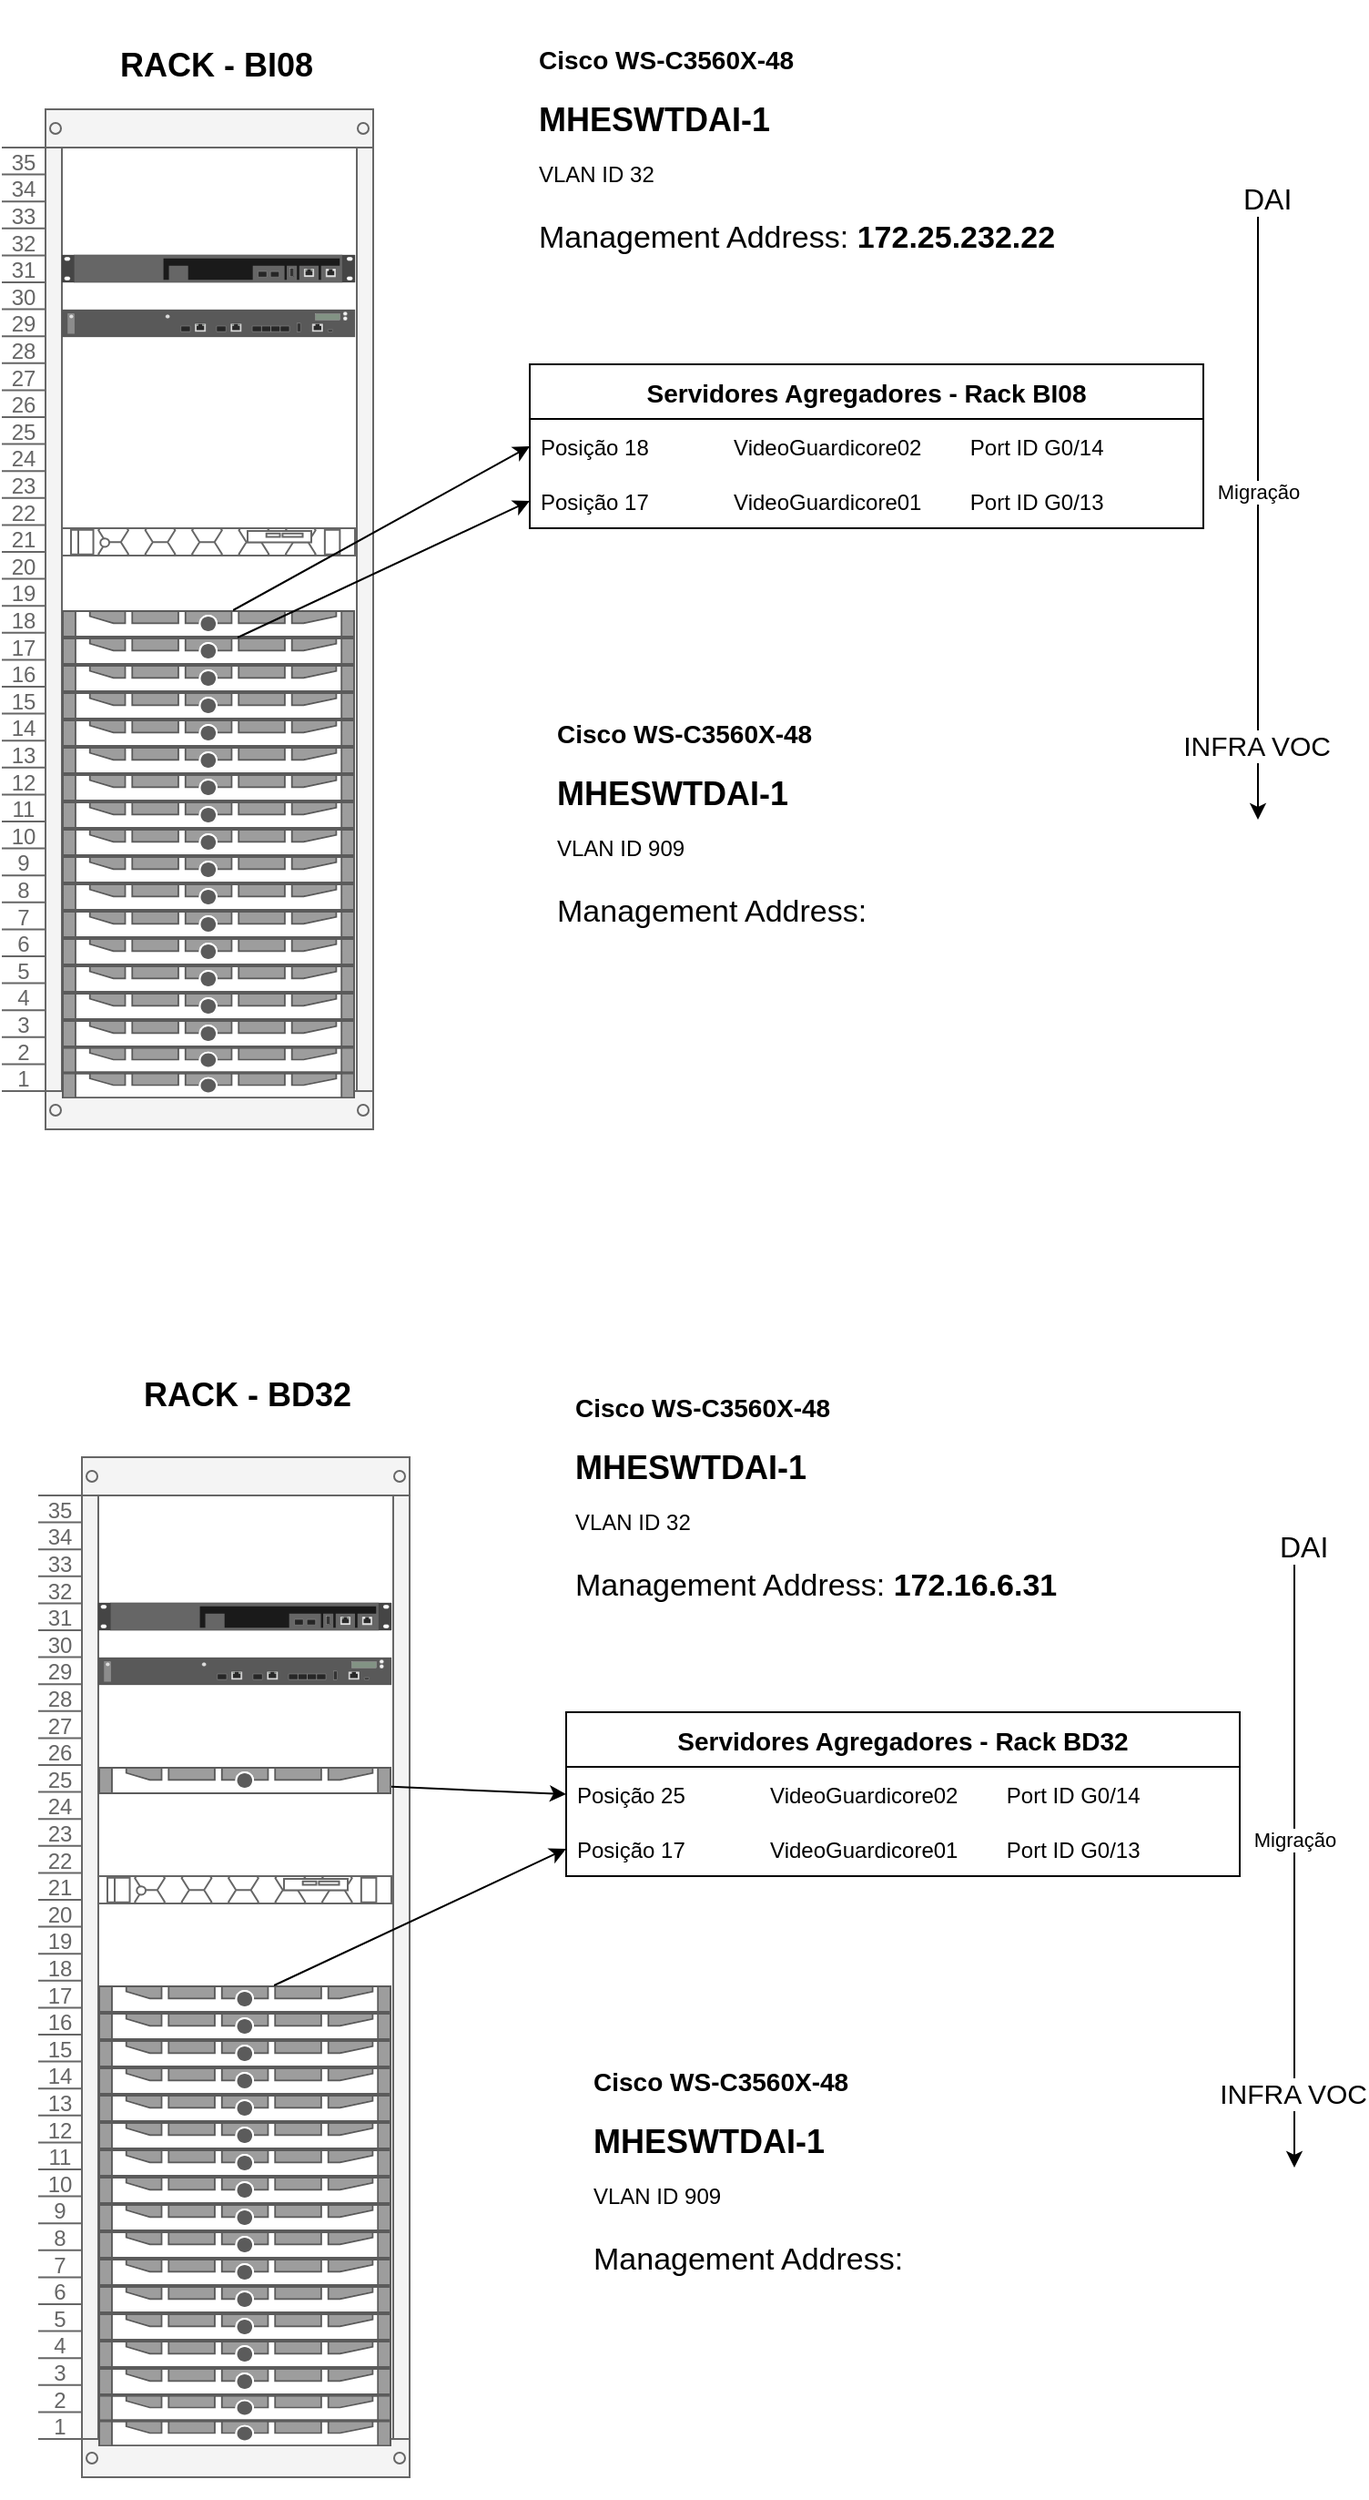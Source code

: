 <mxfile version="20.8.20" type="github">
  <diagram id="B21st1OlzCJdoa5PMOJx" name="Page-1">
    <mxGraphModel dx="1434" dy="1923" grid="1" gridSize="10" guides="1" tooltips="1" connect="1" arrows="1" fold="1" page="1" pageScale="1" pageWidth="827" pageHeight="1169" math="0" shadow="0">
      <root>
        <mxCell id="0" />
        <mxCell id="1" parent="0" />
        <mxCell id="Z4-qC2GuYI4bvP1Sg_5x-27" value="" style="strokeColor=#666666;html=1;verticalLabelPosition=bottom;labelBackgroundColor=#ffffff;verticalAlign=top;outlineConnect=0;shadow=0;dashed=0;shape=mxgraph.rackGeneral.rackCabinet;fillColor2=#f4f4f4;container=1;collapsible=0;childLayout=rack;allowGaps=1;marginLeft=33;marginRight=9;marginTop=21;marginBottom=22;textColor=#666666;numDisp=descend;unitNum=35;autosize=1;metaEdit=0;" parent="1" vertex="1">
          <mxGeometry x="70" y="50" width="203" height="571" as="geometry" />
        </mxCell>
        <mxCell id="Z4-qC2GuYI4bvP1Sg_5x-28" value="" style="html=1;verticalLabelPosition=bottom;verticalAlign=top;outlineConnect=0;shadow=0;dashed=0;shape=mxgraph.rack.hpe_aruba.gateways_controllers.aruba_mobility_master_5k_front;" parent="Z4-qC2GuYI4bvP1Sg_5x-27" vertex="1">
          <mxGeometry x="33" y="80" width="161" height="15" as="geometry" />
        </mxCell>
        <mxCell id="Z4-qC2GuYI4bvP1Sg_5x-29" value="" style="html=1;verticalLabelPosition=bottom;verticalAlign=top;outlineConnect=0;shadow=0;dashed=0;shape=mxgraph.rack.hpe_aruba.gateways_controllers.aruba_7210_mobility_controller_front;" parent="Z4-qC2GuYI4bvP1Sg_5x-27" vertex="1">
          <mxGeometry x="33" y="110" width="161" height="15" as="geometry" />
        </mxCell>
        <mxCell id="Z4-qC2GuYI4bvP1Sg_5x-30" value="" style="strokeColor=#666666;html=1;labelPosition=right;align=left;spacingLeft=15;shadow=0;dashed=0;outlineConnect=0;shape=mxgraph.rack.dell.poweredge_r6525;" parent="Z4-qC2GuYI4bvP1Sg_5x-27" vertex="1">
          <mxGeometry x="33" y="230" width="161" height="15" as="geometry" />
        </mxCell>
        <mxCell id="Z4-qC2GuYI4bvP1Sg_5x-32" value="" style="strokeColor=#666666;html=1;labelPosition=right;align=left;spacingLeft=15;shadow=0;dashed=0;outlineConnect=0;shape=mxgraph.rack.dell.poweredge_630;" parent="Z4-qC2GuYI4bvP1Sg_5x-27" vertex="1">
          <mxGeometry x="33" y="275" width="161" height="15" as="geometry" />
        </mxCell>
        <mxCell id="Z4-qC2GuYI4bvP1Sg_5x-33" value="" style="strokeColor=#666666;html=1;labelPosition=right;align=left;spacingLeft=15;shadow=0;dashed=0;outlineConnect=0;shape=mxgraph.rack.dell.poweredge_630;" parent="Z4-qC2GuYI4bvP1Sg_5x-27" vertex="1">
          <mxGeometry x="33" y="290" width="161" height="15" as="geometry" />
        </mxCell>
        <mxCell id="Z4-qC2GuYI4bvP1Sg_5x-34" value="" style="strokeColor=#666666;html=1;labelPosition=right;align=left;spacingLeft=15;shadow=0;dashed=0;outlineConnect=0;shape=mxgraph.rack.dell.poweredge_630;" parent="Z4-qC2GuYI4bvP1Sg_5x-27" vertex="1">
          <mxGeometry x="33" y="305" width="161" height="15" as="geometry" />
        </mxCell>
        <mxCell id="Z4-qC2GuYI4bvP1Sg_5x-35" value="" style="strokeColor=#666666;html=1;labelPosition=right;align=left;spacingLeft=15;shadow=0;dashed=0;outlineConnect=0;shape=mxgraph.rack.dell.poweredge_630;" parent="Z4-qC2GuYI4bvP1Sg_5x-27" vertex="1">
          <mxGeometry x="33" y="320" width="161" height="15" as="geometry" />
        </mxCell>
        <mxCell id="Z4-qC2GuYI4bvP1Sg_5x-36" value="" style="strokeColor=#666666;html=1;labelPosition=right;align=left;spacingLeft=15;shadow=0;dashed=0;outlineConnect=0;shape=mxgraph.rack.dell.poweredge_630;" parent="Z4-qC2GuYI4bvP1Sg_5x-27" vertex="1">
          <mxGeometry x="33" y="335" width="161" height="15" as="geometry" />
        </mxCell>
        <mxCell id="Z4-qC2GuYI4bvP1Sg_5x-37" value="" style="strokeColor=#666666;html=1;labelPosition=right;align=left;spacingLeft=15;shadow=0;dashed=0;outlineConnect=0;shape=mxgraph.rack.dell.poweredge_630;" parent="Z4-qC2GuYI4bvP1Sg_5x-27" vertex="1">
          <mxGeometry x="33" y="350" width="161" height="15" as="geometry" />
        </mxCell>
        <mxCell id="Z4-qC2GuYI4bvP1Sg_5x-38" value="" style="strokeColor=#666666;html=1;labelPosition=right;align=left;spacingLeft=15;shadow=0;dashed=0;outlineConnect=0;shape=mxgraph.rack.dell.poweredge_630;" parent="Z4-qC2GuYI4bvP1Sg_5x-27" vertex="1">
          <mxGeometry x="33" y="365" width="161" height="15" as="geometry" />
        </mxCell>
        <mxCell id="Z4-qC2GuYI4bvP1Sg_5x-39" value="" style="strokeColor=#666666;html=1;labelPosition=right;align=left;spacingLeft=15;shadow=0;dashed=0;outlineConnect=0;shape=mxgraph.rack.dell.poweredge_630;" parent="Z4-qC2GuYI4bvP1Sg_5x-27" vertex="1">
          <mxGeometry x="33" y="380" width="161" height="15" as="geometry" />
        </mxCell>
        <mxCell id="Z4-qC2GuYI4bvP1Sg_5x-40" value="" style="strokeColor=#666666;html=1;labelPosition=right;align=left;spacingLeft=15;shadow=0;dashed=0;outlineConnect=0;shape=mxgraph.rack.dell.poweredge_630;" parent="Z4-qC2GuYI4bvP1Sg_5x-27" vertex="1">
          <mxGeometry x="33" y="395" width="161" height="15" as="geometry" />
        </mxCell>
        <mxCell id="Z4-qC2GuYI4bvP1Sg_5x-41" value="" style="strokeColor=#666666;html=1;labelPosition=right;align=left;spacingLeft=15;shadow=0;dashed=0;outlineConnect=0;shape=mxgraph.rack.dell.poweredge_630;" parent="Z4-qC2GuYI4bvP1Sg_5x-27" vertex="1">
          <mxGeometry x="33" y="410" width="161" height="15" as="geometry" />
        </mxCell>
        <mxCell id="Z4-qC2GuYI4bvP1Sg_5x-42" value="" style="strokeColor=#666666;html=1;labelPosition=right;align=left;spacingLeft=15;shadow=0;dashed=0;outlineConnect=0;shape=mxgraph.rack.dell.poweredge_630;" parent="Z4-qC2GuYI4bvP1Sg_5x-27" vertex="1">
          <mxGeometry x="33" y="425" width="161" height="15" as="geometry" />
        </mxCell>
        <mxCell id="Z4-qC2GuYI4bvP1Sg_5x-43" value="" style="strokeColor=#666666;html=1;labelPosition=right;align=left;spacingLeft=15;shadow=0;dashed=0;outlineConnect=0;shape=mxgraph.rack.dell.poweredge_630;" parent="Z4-qC2GuYI4bvP1Sg_5x-27" vertex="1">
          <mxGeometry x="33" y="440" width="161" height="15" as="geometry" />
        </mxCell>
        <mxCell id="Z4-qC2GuYI4bvP1Sg_5x-44" value="" style="strokeColor=#666666;html=1;labelPosition=right;align=left;spacingLeft=15;shadow=0;dashed=0;outlineConnect=0;shape=mxgraph.rack.dell.poweredge_630;" parent="Z4-qC2GuYI4bvP1Sg_5x-27" vertex="1">
          <mxGeometry x="33" y="455" width="161" height="15" as="geometry" />
        </mxCell>
        <mxCell id="Z4-qC2GuYI4bvP1Sg_5x-45" value="" style="strokeColor=#666666;html=1;labelPosition=right;align=left;spacingLeft=15;shadow=0;dashed=0;outlineConnect=0;shape=mxgraph.rack.dell.poweredge_630;" parent="Z4-qC2GuYI4bvP1Sg_5x-27" vertex="1">
          <mxGeometry x="33" y="470" width="161" height="15" as="geometry" />
        </mxCell>
        <mxCell id="Z4-qC2GuYI4bvP1Sg_5x-46" value="" style="strokeColor=#666666;html=1;labelPosition=right;align=left;spacingLeft=15;shadow=0;dashed=0;outlineConnect=0;shape=mxgraph.rack.dell.poweredge_630;" parent="Z4-qC2GuYI4bvP1Sg_5x-27" vertex="1">
          <mxGeometry x="33" y="485" width="161" height="15" as="geometry" />
        </mxCell>
        <mxCell id="Z4-qC2GuYI4bvP1Sg_5x-47" value="" style="strokeColor=#666666;html=1;labelPosition=right;align=left;spacingLeft=15;shadow=0;dashed=0;outlineConnect=0;shape=mxgraph.rack.dell.poweredge_630;" parent="Z4-qC2GuYI4bvP1Sg_5x-27" vertex="1">
          <mxGeometry x="33" y="500" width="161" height="15" as="geometry" />
        </mxCell>
        <mxCell id="Z4-qC2GuYI4bvP1Sg_5x-48" value="" style="strokeColor=#666666;html=1;labelPosition=right;align=left;spacingLeft=15;shadow=0;dashed=0;outlineConnect=0;shape=mxgraph.rack.dell.poweredge_630;" parent="Z4-qC2GuYI4bvP1Sg_5x-27" vertex="1">
          <mxGeometry x="33" y="515" width="161" height="14" as="geometry" />
        </mxCell>
        <mxCell id="Z4-qC2GuYI4bvP1Sg_5x-49" value="" style="strokeColor=#666666;html=1;labelPosition=right;align=left;spacingLeft=15;shadow=0;dashed=0;outlineConnect=0;shape=mxgraph.rack.dell.poweredge_630;" parent="Z4-qC2GuYI4bvP1Sg_5x-27" vertex="1">
          <mxGeometry x="33" y="529" width="161" height="14" as="geometry" />
        </mxCell>
        <mxCell id="CyjPvvP1uB9OOsuZflfx-2" value="Servidores Agregadores - Rack BI08" style="swimlane;fontStyle=1;childLayout=stackLayout;horizontal=1;startSize=30;horizontalStack=0;resizeParent=1;resizeParentMax=0;resizeLast=0;collapsible=1;marginBottom=0;fontSize=14;" parent="1" vertex="1">
          <mxGeometry x="360" y="190" width="370" height="90" as="geometry" />
        </mxCell>
        <mxCell id="CyjPvvP1uB9OOsuZflfx-4" value="Posição 18              VideoGuardicore02        Port ID G0/14" style="text;strokeColor=none;fillColor=none;align=left;verticalAlign=middle;spacingLeft=4;spacingRight=4;overflow=hidden;points=[[0,0.5],[1,0.5]];portConstraint=eastwest;rotatable=0;" parent="CyjPvvP1uB9OOsuZflfx-2" vertex="1">
          <mxGeometry y="30" width="370" height="30" as="geometry" />
        </mxCell>
        <mxCell id="CyjPvvP1uB9OOsuZflfx-5" value="Posição 17              VideoGuardicore01        Port ID G0/13   " style="text;strokeColor=none;fillColor=none;align=left;verticalAlign=middle;spacingLeft=4;spacingRight=4;overflow=hidden;points=[[0,0.5],[1,0.5]];portConstraint=eastwest;rotatable=0;" parent="CyjPvvP1uB9OOsuZflfx-2" vertex="1">
          <mxGeometry y="60" width="370" height="30" as="geometry" />
        </mxCell>
        <mxCell id="52c87ZB7NvmEXNcvV0-y-5" value="" style="endArrow=classic;html=1;rounded=0;entryX=0;entryY=0.5;entryDx=0;entryDy=0;entryPerimeter=0;" parent="1" source="Z4-qC2GuYI4bvP1Sg_5x-33" target="CyjPvvP1uB9OOsuZflfx-5" edge="1">
          <mxGeometry width="50" height="50" relative="1" as="geometry">
            <mxPoint x="210" y="340" as="sourcePoint" />
            <mxPoint x="350" y="290" as="targetPoint" />
          </mxGeometry>
        </mxCell>
        <mxCell id="52c87ZB7NvmEXNcvV0-y-6" value="" style="endArrow=classic;html=1;rounded=0;entryX=0;entryY=0.5;entryDx=0;entryDy=0;" parent="1" source="Z4-qC2GuYI4bvP1Sg_5x-32" target="CyjPvvP1uB9OOsuZflfx-4" edge="1">
          <mxGeometry width="50" height="50" relative="1" as="geometry">
            <mxPoint x="250" y="332.5" as="sourcePoint" />
            <mxPoint x="340" y="260" as="targetPoint" />
          </mxGeometry>
        </mxCell>
        <mxCell id="52c87ZB7NvmEXNcvV0-y-9" value="&lt;h1 style=&quot;font-size: 18px;&quot;&gt;&lt;font style=&quot;font-size: 14px;&quot;&gt;Cisco WS-C3560X-48&lt;/font&gt;&lt;/h1&gt;&lt;h1 style=&quot;font-size: 18px;&quot;&gt;&lt;font style=&quot;font-size: 18px;&quot;&gt;MHESWTDAI-1&lt;/font&gt;&lt;/h1&gt;&lt;p&gt;VLAN ID 32&lt;/p&gt;&lt;p style=&quot;font-size: 17px;&quot;&gt;Management Address: &lt;b&gt;&lt;font style=&quot;font-size: 17px;&quot;&gt;172.25.232.22&lt;/font&gt;&lt;/b&gt;&lt;br&gt;&lt;/p&gt;" style="text;html=1;strokeColor=none;fillColor=none;spacing=5;spacingTop=-20;whiteSpace=wrap;overflow=hidden;rounded=0;" parent="1" vertex="1">
          <mxGeometry x="360" y="10" width="326" height="125" as="geometry" />
        </mxCell>
        <mxCell id="Bg5j01xcZhJuD7oD01Ab-1" value="&lt;h1 style=&quot;font-size: 18px;&quot;&gt;&lt;font style=&quot;font-size: 14px;&quot;&gt;Cisco WS-C3560X-48&lt;/font&gt;&lt;/h1&gt;&lt;h1 style=&quot;font-size: 18px;&quot;&gt;&lt;font style=&quot;font-size: 18px;&quot;&gt;MHESWTDAI-1&lt;/font&gt;&lt;/h1&gt;&lt;p&gt;VLAN ID 909&lt;br&gt;&lt;/p&gt;&lt;p style=&quot;font-size: 17px;&quot;&gt;Management Address: &lt;br&gt;&lt;/p&gt;" style="text;html=1;strokeColor=none;fillColor=none;spacing=5;spacingTop=-20;whiteSpace=wrap;overflow=hidden;rounded=0;" parent="1" vertex="1">
          <mxGeometry x="370" y="380" width="326" height="125" as="geometry" />
        </mxCell>
        <mxCell id="L-ymwuVFHIfFRyCalMRh-1" value="" style="endArrow=classic;html=1;rounded=0;" parent="1" edge="1">
          <mxGeometry relative="1" as="geometry">
            <mxPoint x="760" y="100" as="sourcePoint" />
            <mxPoint x="760" y="440" as="targetPoint" />
          </mxGeometry>
        </mxCell>
        <mxCell id="L-ymwuVFHIfFRyCalMRh-2" value="Migração" style="edgeLabel;resizable=0;html=1;align=center;verticalAlign=middle;" parent="L-ymwuVFHIfFRyCalMRh-1" connectable="0" vertex="1">
          <mxGeometry relative="1" as="geometry">
            <mxPoint y="-10" as="offset" />
          </mxGeometry>
        </mxCell>
        <mxCell id="L-ymwuVFHIfFRyCalMRh-3" value="DAI" style="edgeLabel;resizable=0;html=1;align=left;verticalAlign=bottom;spacing=2;fontSize=16;" parent="L-ymwuVFHIfFRyCalMRh-1" connectable="0" vertex="1">
          <mxGeometry x="-1" relative="1" as="geometry">
            <mxPoint x="-10" y="10" as="offset" />
          </mxGeometry>
        </mxCell>
        <mxCell id="L-ymwuVFHIfFRyCalMRh-4" value="INFRA VOC" style="edgeLabel;resizable=0;html=1;align=right;verticalAlign=bottom;fontSize=15;" parent="L-ymwuVFHIfFRyCalMRh-1" connectable="0" vertex="1">
          <mxGeometry x="1" relative="1" as="geometry">
            <mxPoint x="40" y="-30" as="offset" />
          </mxGeometry>
        </mxCell>
        <mxCell id="dZ8kltcY2pSp4s6Df0ol-1" value="" style="strokeColor=#666666;html=1;verticalLabelPosition=bottom;labelBackgroundColor=#ffffff;verticalAlign=top;outlineConnect=0;shadow=0;dashed=0;shape=mxgraph.rackGeneral.rackCabinet;fillColor2=#f4f4f4;container=1;collapsible=0;childLayout=rack;allowGaps=1;marginLeft=33;marginRight=9;marginTop=21;marginBottom=22;textColor=#666666;numDisp=descend;unitNum=35;autosize=1;metaEdit=0;" vertex="1" parent="1">
          <mxGeometry x="90" y="790" width="203" height="571" as="geometry" />
        </mxCell>
        <mxCell id="dZ8kltcY2pSp4s6Df0ol-2" value="" style="html=1;verticalLabelPosition=bottom;verticalAlign=top;outlineConnect=0;shadow=0;dashed=0;shape=mxgraph.rack.hpe_aruba.gateways_controllers.aruba_mobility_master_5k_front;" vertex="1" parent="dZ8kltcY2pSp4s6Df0ol-1">
          <mxGeometry x="33" y="80" width="161" height="15" as="geometry" />
        </mxCell>
        <mxCell id="dZ8kltcY2pSp4s6Df0ol-3" value="" style="html=1;verticalLabelPosition=bottom;verticalAlign=top;outlineConnect=0;shadow=0;dashed=0;shape=mxgraph.rack.hpe_aruba.gateways_controllers.aruba_7210_mobility_controller_front;" vertex="1" parent="dZ8kltcY2pSp4s6Df0ol-1">
          <mxGeometry x="33" y="110" width="161" height="15" as="geometry" />
        </mxCell>
        <mxCell id="dZ8kltcY2pSp4s6Df0ol-6" value="" style="strokeColor=#666666;html=1;labelPosition=right;align=left;spacingLeft=15;shadow=0;dashed=0;outlineConnect=0;shape=mxgraph.rack.dell.poweredge_630;" vertex="1" parent="dZ8kltcY2pSp4s6Df0ol-1">
          <mxGeometry x="33" y="170" width="161" height="15" as="geometry" />
        </mxCell>
        <mxCell id="dZ8kltcY2pSp4s6Df0ol-4" value="" style="strokeColor=#666666;html=1;labelPosition=right;align=left;spacingLeft=15;shadow=0;dashed=0;outlineConnect=0;shape=mxgraph.rack.dell.poweredge_r6525;" vertex="1" parent="dZ8kltcY2pSp4s6Df0ol-1">
          <mxGeometry x="33" y="230" width="161" height="15" as="geometry" />
        </mxCell>
        <mxCell id="dZ8kltcY2pSp4s6Df0ol-7" value="" style="strokeColor=#666666;html=1;labelPosition=right;align=left;spacingLeft=15;shadow=0;dashed=0;outlineConnect=0;shape=mxgraph.rack.dell.poweredge_630;" vertex="1" parent="dZ8kltcY2pSp4s6Df0ol-1">
          <mxGeometry x="33" y="290" width="161" height="15" as="geometry" />
        </mxCell>
        <mxCell id="dZ8kltcY2pSp4s6Df0ol-8" value="" style="strokeColor=#666666;html=1;labelPosition=right;align=left;spacingLeft=15;shadow=0;dashed=0;outlineConnect=0;shape=mxgraph.rack.dell.poweredge_630;" vertex="1" parent="dZ8kltcY2pSp4s6Df0ol-1">
          <mxGeometry x="33" y="305" width="161" height="15" as="geometry" />
        </mxCell>
        <mxCell id="dZ8kltcY2pSp4s6Df0ol-9" value="" style="strokeColor=#666666;html=1;labelPosition=right;align=left;spacingLeft=15;shadow=0;dashed=0;outlineConnect=0;shape=mxgraph.rack.dell.poweredge_630;" vertex="1" parent="dZ8kltcY2pSp4s6Df0ol-1">
          <mxGeometry x="33" y="320" width="161" height="15" as="geometry" />
        </mxCell>
        <mxCell id="dZ8kltcY2pSp4s6Df0ol-10" value="" style="strokeColor=#666666;html=1;labelPosition=right;align=left;spacingLeft=15;shadow=0;dashed=0;outlineConnect=0;shape=mxgraph.rack.dell.poweredge_630;" vertex="1" parent="dZ8kltcY2pSp4s6Df0ol-1">
          <mxGeometry x="33" y="335" width="161" height="15" as="geometry" />
        </mxCell>
        <mxCell id="dZ8kltcY2pSp4s6Df0ol-11" value="" style="strokeColor=#666666;html=1;labelPosition=right;align=left;spacingLeft=15;shadow=0;dashed=0;outlineConnect=0;shape=mxgraph.rack.dell.poweredge_630;" vertex="1" parent="dZ8kltcY2pSp4s6Df0ol-1">
          <mxGeometry x="33" y="350" width="161" height="15" as="geometry" />
        </mxCell>
        <mxCell id="dZ8kltcY2pSp4s6Df0ol-12" value="" style="strokeColor=#666666;html=1;labelPosition=right;align=left;spacingLeft=15;shadow=0;dashed=0;outlineConnect=0;shape=mxgraph.rack.dell.poweredge_630;" vertex="1" parent="dZ8kltcY2pSp4s6Df0ol-1">
          <mxGeometry x="33" y="365" width="161" height="15" as="geometry" />
        </mxCell>
        <mxCell id="dZ8kltcY2pSp4s6Df0ol-13" value="" style="strokeColor=#666666;html=1;labelPosition=right;align=left;spacingLeft=15;shadow=0;dashed=0;outlineConnect=0;shape=mxgraph.rack.dell.poweredge_630;" vertex="1" parent="dZ8kltcY2pSp4s6Df0ol-1">
          <mxGeometry x="33" y="380" width="161" height="15" as="geometry" />
        </mxCell>
        <mxCell id="dZ8kltcY2pSp4s6Df0ol-14" value="" style="strokeColor=#666666;html=1;labelPosition=right;align=left;spacingLeft=15;shadow=0;dashed=0;outlineConnect=0;shape=mxgraph.rack.dell.poweredge_630;" vertex="1" parent="dZ8kltcY2pSp4s6Df0ol-1">
          <mxGeometry x="33" y="395" width="161" height="15" as="geometry" />
        </mxCell>
        <mxCell id="dZ8kltcY2pSp4s6Df0ol-15" value="" style="strokeColor=#666666;html=1;labelPosition=right;align=left;spacingLeft=15;shadow=0;dashed=0;outlineConnect=0;shape=mxgraph.rack.dell.poweredge_630;" vertex="1" parent="dZ8kltcY2pSp4s6Df0ol-1">
          <mxGeometry x="33" y="410" width="161" height="15" as="geometry" />
        </mxCell>
        <mxCell id="dZ8kltcY2pSp4s6Df0ol-16" value="" style="strokeColor=#666666;html=1;labelPosition=right;align=left;spacingLeft=15;shadow=0;dashed=0;outlineConnect=0;shape=mxgraph.rack.dell.poweredge_630;" vertex="1" parent="dZ8kltcY2pSp4s6Df0ol-1">
          <mxGeometry x="33" y="425" width="161" height="15" as="geometry" />
        </mxCell>
        <mxCell id="dZ8kltcY2pSp4s6Df0ol-17" value="" style="strokeColor=#666666;html=1;labelPosition=right;align=left;spacingLeft=15;shadow=0;dashed=0;outlineConnect=0;shape=mxgraph.rack.dell.poweredge_630;" vertex="1" parent="dZ8kltcY2pSp4s6Df0ol-1">
          <mxGeometry x="33" y="440" width="161" height="15" as="geometry" />
        </mxCell>
        <mxCell id="dZ8kltcY2pSp4s6Df0ol-18" value="" style="strokeColor=#666666;html=1;labelPosition=right;align=left;spacingLeft=15;shadow=0;dashed=0;outlineConnect=0;shape=mxgraph.rack.dell.poweredge_630;" vertex="1" parent="dZ8kltcY2pSp4s6Df0ol-1">
          <mxGeometry x="33" y="455" width="161" height="15" as="geometry" />
        </mxCell>
        <mxCell id="dZ8kltcY2pSp4s6Df0ol-19" value="" style="strokeColor=#666666;html=1;labelPosition=right;align=left;spacingLeft=15;shadow=0;dashed=0;outlineConnect=0;shape=mxgraph.rack.dell.poweredge_630;" vertex="1" parent="dZ8kltcY2pSp4s6Df0ol-1">
          <mxGeometry x="33" y="470" width="161" height="15" as="geometry" />
        </mxCell>
        <mxCell id="dZ8kltcY2pSp4s6Df0ol-20" value="" style="strokeColor=#666666;html=1;labelPosition=right;align=left;spacingLeft=15;shadow=0;dashed=0;outlineConnect=0;shape=mxgraph.rack.dell.poweredge_630;" vertex="1" parent="dZ8kltcY2pSp4s6Df0ol-1">
          <mxGeometry x="33" y="485" width="161" height="15" as="geometry" />
        </mxCell>
        <mxCell id="dZ8kltcY2pSp4s6Df0ol-21" value="" style="strokeColor=#666666;html=1;labelPosition=right;align=left;spacingLeft=15;shadow=0;dashed=0;outlineConnect=0;shape=mxgraph.rack.dell.poweredge_630;" vertex="1" parent="dZ8kltcY2pSp4s6Df0ol-1">
          <mxGeometry x="33" y="500" width="161" height="15" as="geometry" />
        </mxCell>
        <mxCell id="dZ8kltcY2pSp4s6Df0ol-22" value="" style="strokeColor=#666666;html=1;labelPosition=right;align=left;spacingLeft=15;shadow=0;dashed=0;outlineConnect=0;shape=mxgraph.rack.dell.poweredge_630;" vertex="1" parent="dZ8kltcY2pSp4s6Df0ol-1">
          <mxGeometry x="33" y="515" width="161" height="14" as="geometry" />
        </mxCell>
        <mxCell id="dZ8kltcY2pSp4s6Df0ol-23" value="" style="strokeColor=#666666;html=1;labelPosition=right;align=left;spacingLeft=15;shadow=0;dashed=0;outlineConnect=0;shape=mxgraph.rack.dell.poweredge_630;" vertex="1" parent="dZ8kltcY2pSp4s6Df0ol-1">
          <mxGeometry x="33" y="529" width="161" height="14" as="geometry" />
        </mxCell>
        <mxCell id="dZ8kltcY2pSp4s6Df0ol-24" value="Servidores Agregadores - Rack BD32" style="swimlane;fontStyle=1;childLayout=stackLayout;horizontal=1;startSize=30;horizontalStack=0;resizeParent=1;resizeParentMax=0;resizeLast=0;collapsible=1;marginBottom=0;fontSize=14;" vertex="1" parent="1">
          <mxGeometry x="380" y="930" width="370" height="90" as="geometry" />
        </mxCell>
        <mxCell id="dZ8kltcY2pSp4s6Df0ol-26" value="Posição 25              VideoGuardicore02        Port ID G0/14" style="text;strokeColor=none;fillColor=none;align=left;verticalAlign=middle;spacingLeft=4;spacingRight=4;overflow=hidden;points=[[0,0.5],[1,0.5]];portConstraint=eastwest;rotatable=0;" vertex="1" parent="dZ8kltcY2pSp4s6Df0ol-24">
          <mxGeometry y="30" width="370" height="30" as="geometry" />
        </mxCell>
        <mxCell id="dZ8kltcY2pSp4s6Df0ol-27" value="Posição 17              VideoGuardicore01        Port ID G0/13   " style="text;strokeColor=none;fillColor=none;align=left;verticalAlign=middle;spacingLeft=4;spacingRight=4;overflow=hidden;points=[[0,0.5],[1,0.5]];portConstraint=eastwest;rotatable=0;" vertex="1" parent="dZ8kltcY2pSp4s6Df0ol-24">
          <mxGeometry y="60" width="370" height="30" as="geometry" />
        </mxCell>
        <mxCell id="dZ8kltcY2pSp4s6Df0ol-28" value="" style="endArrow=classic;html=1;rounded=0;entryX=0;entryY=0.5;entryDx=0;entryDy=0;entryPerimeter=0;" edge="1" parent="1" source="dZ8kltcY2pSp4s6Df0ol-7" target="dZ8kltcY2pSp4s6Df0ol-27">
          <mxGeometry width="50" height="50" relative="1" as="geometry">
            <mxPoint x="230" y="1080" as="sourcePoint" />
            <mxPoint x="370" y="1030" as="targetPoint" />
          </mxGeometry>
        </mxCell>
        <mxCell id="dZ8kltcY2pSp4s6Df0ol-29" value="" style="endArrow=classic;html=1;rounded=0;entryX=0;entryY=0.5;entryDx=0;entryDy=0;" edge="1" parent="1" source="dZ8kltcY2pSp4s6Df0ol-6" target="dZ8kltcY2pSp4s6Df0ol-26">
          <mxGeometry width="50" height="50" relative="1" as="geometry">
            <mxPoint x="270" y="1072.5" as="sourcePoint" />
            <mxPoint x="360" y="1000" as="targetPoint" />
          </mxGeometry>
        </mxCell>
        <mxCell id="dZ8kltcY2pSp4s6Df0ol-31" value="&lt;h1 style=&quot;font-size: 18px;&quot;&gt;&lt;font style=&quot;font-size: 14px;&quot;&gt;Cisco WS-C3560X-48&lt;/font&gt;&lt;/h1&gt;&lt;h1 style=&quot;font-size: 18px;&quot;&gt;&lt;font style=&quot;font-size: 18px;&quot;&gt;MHESWTDAI-1&lt;/font&gt;&lt;/h1&gt;&lt;p&gt;VLAN ID 32&lt;/p&gt;&lt;p style=&quot;font-size: 17px;&quot;&gt;Management Address: &lt;b&gt;&lt;font style=&quot;font-size: 17px;&quot;&gt;172.16.6.31&lt;/font&gt;&lt;/b&gt;&lt;br&gt;&lt;/p&gt;" style="text;html=1;strokeColor=none;fillColor=none;spacing=5;spacingTop=-20;whiteSpace=wrap;overflow=hidden;rounded=0;" vertex="1" parent="1">
          <mxGeometry x="380" y="750" width="326" height="125" as="geometry" />
        </mxCell>
        <mxCell id="dZ8kltcY2pSp4s6Df0ol-32" value="&lt;h1 style=&quot;font-size: 18px;&quot;&gt;&lt;font style=&quot;font-size: 14px;&quot;&gt;Cisco WS-C3560X-48&lt;/font&gt;&lt;/h1&gt;&lt;h1 style=&quot;font-size: 18px;&quot;&gt;&lt;font style=&quot;font-size: 18px;&quot;&gt;MHESWTDAI-1&lt;/font&gt;&lt;/h1&gt;&lt;p&gt;VLAN ID 909&lt;br&gt;&lt;/p&gt;&lt;p style=&quot;font-size: 17px;&quot;&gt;Management Address: &lt;br&gt;&lt;/p&gt;" style="text;html=1;strokeColor=none;fillColor=none;spacing=5;spacingTop=-20;whiteSpace=wrap;overflow=hidden;rounded=0;" vertex="1" parent="1">
          <mxGeometry x="390" y="1120" width="326" height="125" as="geometry" />
        </mxCell>
        <mxCell id="dZ8kltcY2pSp4s6Df0ol-33" value="" style="endArrow=classic;html=1;rounded=0;" edge="1" parent="1">
          <mxGeometry relative="1" as="geometry">
            <mxPoint x="780" y="840" as="sourcePoint" />
            <mxPoint x="780" y="1180" as="targetPoint" />
          </mxGeometry>
        </mxCell>
        <mxCell id="dZ8kltcY2pSp4s6Df0ol-34" value="Migração" style="edgeLabel;resizable=0;html=1;align=center;verticalAlign=middle;" connectable="0" vertex="1" parent="dZ8kltcY2pSp4s6Df0ol-33">
          <mxGeometry relative="1" as="geometry">
            <mxPoint y="-10" as="offset" />
          </mxGeometry>
        </mxCell>
        <mxCell id="dZ8kltcY2pSp4s6Df0ol-35" value="DAI" style="edgeLabel;resizable=0;html=1;align=left;verticalAlign=bottom;spacing=2;fontSize=16;" connectable="0" vertex="1" parent="dZ8kltcY2pSp4s6Df0ol-33">
          <mxGeometry x="-1" relative="1" as="geometry">
            <mxPoint x="-10" y="10" as="offset" />
          </mxGeometry>
        </mxCell>
        <mxCell id="dZ8kltcY2pSp4s6Df0ol-36" value="INFRA VOC" style="edgeLabel;resizable=0;html=1;align=right;verticalAlign=bottom;fontSize=15;" connectable="0" vertex="1" parent="dZ8kltcY2pSp4s6Df0ol-33">
          <mxGeometry x="1" relative="1" as="geometry">
            <mxPoint x="40" y="-30" as="offset" />
          </mxGeometry>
        </mxCell>
        <mxCell id="dZ8kltcY2pSp4s6Df0ol-73" value="&lt;br&gt;&lt;h1 style=&quot;font-size: 18px;&quot;&gt;RACK - BD32&lt;br&gt;&lt;/h1&gt;" style="text;html=1;strokeColor=none;fillColor=none;spacing=5;spacingTop=-20;whiteSpace=wrap;overflow=hidden;rounded=0;" vertex="1" parent="1">
          <mxGeometry x="143" y="730" width="130" height="50" as="geometry" />
        </mxCell>
        <mxCell id="dZ8kltcY2pSp4s6Df0ol-74" value="&lt;br&gt;&lt;h1 style=&quot;font-size: 18px;&quot;&gt;RACK - BI08&lt;br&gt;&lt;/h1&gt;" style="text;html=1;strokeColor=none;fillColor=none;spacing=5;spacingTop=-20;whiteSpace=wrap;overflow=hidden;rounded=0;" vertex="1" parent="1">
          <mxGeometry x="130" width="120" height="50" as="geometry" />
        </mxCell>
      </root>
    </mxGraphModel>
  </diagram>
</mxfile>
